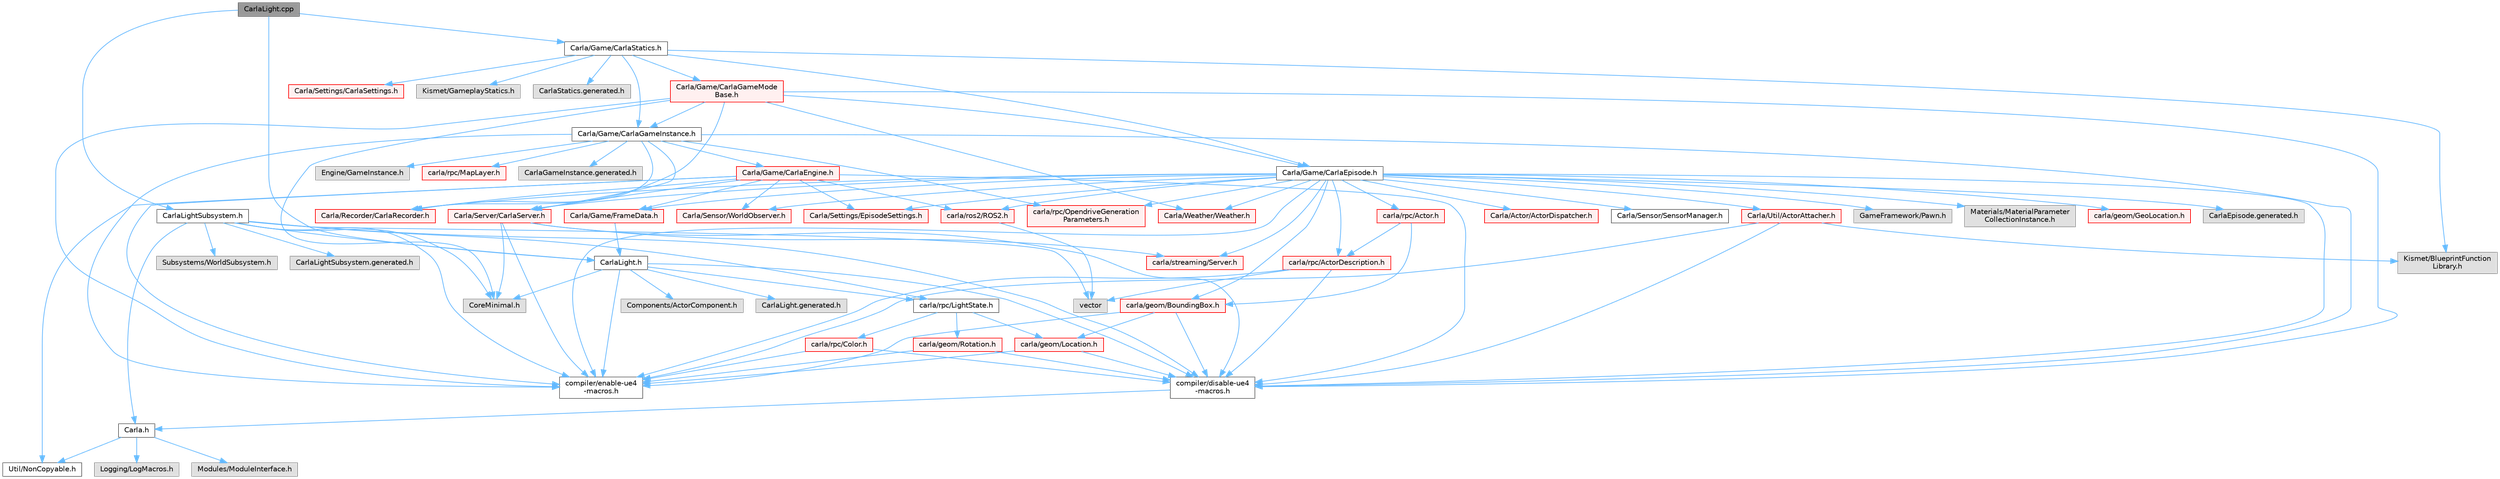 digraph "CarlaLight.cpp"
{
 // INTERACTIVE_SVG=YES
 // LATEX_PDF_SIZE
  bgcolor="transparent";
  edge [fontname=Helvetica,fontsize=10,labelfontname=Helvetica,labelfontsize=10];
  node [fontname=Helvetica,fontsize=10,shape=box,height=0.2,width=0.4];
  Node1 [id="Node000001",label="CarlaLight.cpp",height=0.2,width=0.4,color="gray40", fillcolor="grey60", style="filled", fontcolor="black",tooltip=" "];
  Node1 -> Node2 [id="edge1_Node000001_Node000002",color="steelblue1",style="solid",tooltip=" "];
  Node2 [id="Node000002",label="CarlaLight.h",height=0.2,width=0.4,color="grey40", fillcolor="white", style="filled",URL="$dc/d8e/CarlaLight_8h.html",tooltip=" "];
  Node2 -> Node3 [id="edge2_Node000002_Node000003",color="steelblue1",style="solid",tooltip=" "];
  Node3 [id="Node000003",label="compiler/disable-ue4\l-macros.h",height=0.2,width=0.4,color="grey40", fillcolor="white", style="filled",URL="$d2/d02/disable-ue4-macros_8h.html",tooltip=" "];
  Node3 -> Node4 [id="edge3_Node000003_Node000004",color="steelblue1",style="solid",tooltip=" "];
  Node4 [id="Node000004",label="Carla.h",height=0.2,width=0.4,color="grey40", fillcolor="white", style="filled",URL="$d7/d7d/Carla_8h.html",tooltip=" "];
  Node4 -> Node5 [id="edge4_Node000004_Node000005",color="steelblue1",style="solid",tooltip=" "];
  Node5 [id="Node000005",label="Util/NonCopyable.h",height=0.2,width=0.4,color="grey40", fillcolor="white", style="filled",URL="$d4/d57/Unreal_2CarlaUE4_2Plugins_2Carla_2Source_2Carla_2Util_2NonCopyable_8h.html",tooltip=" "];
  Node4 -> Node6 [id="edge5_Node000004_Node000006",color="steelblue1",style="solid",tooltip=" "];
  Node6 [id="Node000006",label="Logging/LogMacros.h",height=0.2,width=0.4,color="grey60", fillcolor="#E0E0E0", style="filled",tooltip=" "];
  Node4 -> Node7 [id="edge6_Node000004_Node000007",color="steelblue1",style="solid",tooltip=" "];
  Node7 [id="Node000007",label="Modules/ModuleInterface.h",height=0.2,width=0.4,color="grey60", fillcolor="#E0E0E0", style="filled",tooltip=" "];
  Node2 -> Node8 [id="edge7_Node000002_Node000008",color="steelblue1",style="solid",tooltip=" "];
  Node8 [id="Node000008",label="carla/rpc/LightState.h",height=0.2,width=0.4,color="grey40", fillcolor="white", style="filled",URL="$d4/daf/rpc_2LightState_8h.html",tooltip=" "];
  Node8 -> Node9 [id="edge8_Node000008_Node000009",color="steelblue1",style="solid",tooltip=" "];
  Node9 [id="Node000009",label="carla/geom/Location.h",height=0.2,width=0.4,color="red", fillcolor="#FFF0F0", style="filled",URL="$d9/d8b/geom_2Location_8h.html",tooltip=" "];
  Node9 -> Node30 [id="edge9_Node000009_Node000030",color="steelblue1",style="solid",tooltip=" "];
  Node30 [id="Node000030",label="compiler/enable-ue4\l-macros.h",height=0.2,width=0.4,color="grey40", fillcolor="white", style="filled",URL="$d9/da2/enable-ue4-macros_8h.html",tooltip=" "];
  Node9 -> Node3 [id="edge10_Node000009_Node000003",color="steelblue1",style="solid",tooltip=" "];
  Node8 -> Node32 [id="edge11_Node000008_Node000032",color="steelblue1",style="solid",tooltip=" "];
  Node32 [id="Node000032",label="carla/geom/Rotation.h",height=0.2,width=0.4,color="red", fillcolor="#FFF0F0", style="filled",URL="$d0/d8f/Rotation_8h.html",tooltip=" "];
  Node32 -> Node30 [id="edge12_Node000032_Node000030",color="steelblue1",style="solid",tooltip=" "];
  Node32 -> Node3 [id="edge13_Node000032_Node000003",color="steelblue1",style="solid",tooltip=" "];
  Node8 -> Node34 [id="edge14_Node000008_Node000034",color="steelblue1",style="solid",tooltip=" "];
  Node34 [id="Node000034",label="carla/rpc/Color.h",height=0.2,width=0.4,color="red", fillcolor="#FFF0F0", style="filled",URL="$d6/d74/rpc_2Color_8h.html",tooltip=" "];
  Node34 -> Node30 [id="edge15_Node000034_Node000030",color="steelblue1",style="solid",tooltip=" "];
  Node34 -> Node3 [id="edge16_Node000034_Node000003",color="steelblue1",style="solid",tooltip=" "];
  Node2 -> Node30 [id="edge17_Node000002_Node000030",color="steelblue1",style="solid",tooltip=" "];
  Node2 -> Node36 [id="edge18_Node000002_Node000036",color="steelblue1",style="solid",tooltip=" "];
  Node36 [id="Node000036",label="CoreMinimal.h",height=0.2,width=0.4,color="grey60", fillcolor="#E0E0E0", style="filled",tooltip=" "];
  Node2 -> Node37 [id="edge19_Node000002_Node000037",color="steelblue1",style="solid",tooltip=" "];
  Node37 [id="Node000037",label="Components/ActorComponent.h",height=0.2,width=0.4,color="grey60", fillcolor="#E0E0E0", style="filled",tooltip=" "];
  Node2 -> Node38 [id="edge20_Node000002_Node000038",color="steelblue1",style="solid",tooltip=" "];
  Node38 [id="Node000038",label="CarlaLight.generated.h",height=0.2,width=0.4,color="grey60", fillcolor="#E0E0E0", style="filled",tooltip=" "];
  Node1 -> Node39 [id="edge21_Node000001_Node000039",color="steelblue1",style="solid",tooltip=" "];
  Node39 [id="Node000039",label="CarlaLightSubsystem.h",height=0.2,width=0.4,color="grey40", fillcolor="white", style="filled",URL="$d1/d0d/CarlaLightSubsystem_8h.html",tooltip=" "];
  Node39 -> Node40 [id="edge22_Node000039_Node000040",color="steelblue1",style="solid",tooltip=" "];
  Node40 [id="Node000040",label="vector",height=0.2,width=0.4,color="grey60", fillcolor="#E0E0E0", style="filled",tooltip=" "];
  Node39 -> Node3 [id="edge23_Node000039_Node000003",color="steelblue1",style="solid",tooltip=" "];
  Node39 -> Node8 [id="edge24_Node000039_Node000008",color="steelblue1",style="solid",tooltip=" "];
  Node39 -> Node30 [id="edge25_Node000039_Node000030",color="steelblue1",style="solid",tooltip=" "];
  Node39 -> Node4 [id="edge26_Node000039_Node000004",color="steelblue1",style="solid",tooltip=" "];
  Node39 -> Node36 [id="edge27_Node000039_Node000036",color="steelblue1",style="solid",tooltip=" "];
  Node39 -> Node2 [id="edge28_Node000039_Node000002",color="steelblue1",style="solid",tooltip=" "];
  Node39 -> Node41 [id="edge29_Node000039_Node000041",color="steelblue1",style="solid",tooltip=" "];
  Node41 [id="Node000041",label="Subsystems/WorldSubsystem.h",height=0.2,width=0.4,color="grey60", fillcolor="#E0E0E0", style="filled",tooltip=" "];
  Node39 -> Node42 [id="edge30_Node000039_Node000042",color="steelblue1",style="solid",tooltip=" "];
  Node42 [id="Node000042",label="CarlaLightSubsystem.generated.h",height=0.2,width=0.4,color="grey60", fillcolor="#E0E0E0", style="filled",tooltip=" "];
  Node1 -> Node43 [id="edge31_Node000001_Node000043",color="steelblue1",style="solid",tooltip=" "];
  Node43 [id="Node000043",label="Carla/Game/CarlaStatics.h",height=0.2,width=0.4,color="grey40", fillcolor="white", style="filled",URL="$d9/dc8/CarlaStatics_8h.html",tooltip=" "];
  Node43 -> Node44 [id="edge32_Node000043_Node000044",color="steelblue1",style="solid",tooltip=" "];
  Node44 [id="Node000044",label="Carla/Game/CarlaEpisode.h",height=0.2,width=0.4,color="grey40", fillcolor="white", style="filled",URL="$de/db8/CarlaEpisode_8h.html",tooltip=" "];
  Node44 -> Node45 [id="edge33_Node000044_Node000045",color="steelblue1",style="solid",tooltip=" "];
  Node45 [id="Node000045",label="Carla/Actor/ActorDispatcher.h",height=0.2,width=0.4,color="red", fillcolor="#FFF0F0", style="filled",URL="$dc/ddc/ActorDispatcher_8h.html",tooltip=" "];
  Node44 -> Node217 [id="edge34_Node000044_Node000217",color="steelblue1",style="solid",tooltip=" "];
  Node217 [id="Node000217",label="Carla/Recorder/CarlaRecorder.h",height=0.2,width=0.4,color="red", fillcolor="#FFF0F0", style="filled",URL="$d9/d6a/CarlaRecorder_8h.html",tooltip=" "];
  Node44 -> Node248 [id="edge35_Node000044_Node000248",color="steelblue1",style="solid",tooltip=" "];
  Node248 [id="Node000248",label="Carla/Sensor/WorldObserver.h",height=0.2,width=0.4,color="red", fillcolor="#FFF0F0", style="filled",URL="$d8/deb/WorldObserver_8h.html",tooltip=" "];
  Node44 -> Node249 [id="edge36_Node000044_Node000249",color="steelblue1",style="solid",tooltip=" "];
  Node249 [id="Node000249",label="Carla/Server/CarlaServer.h",height=0.2,width=0.4,color="red", fillcolor="#FFF0F0", style="filled",URL="$d0/d35/CarlaServer_8h.html",tooltip=" "];
  Node249 -> Node36 [id="edge37_Node000249_Node000036",color="steelblue1",style="solid",tooltip=" "];
  Node249 -> Node3 [id="edge38_Node000249_Node000003",color="steelblue1",style="solid",tooltip=" "];
  Node249 -> Node261 [id="edge39_Node000249_Node000261",color="steelblue1",style="solid",tooltip=" "];
  Node261 [id="Node000261",label="carla/streaming/Server.h",height=0.2,width=0.4,color="red", fillcolor="#FFF0F0", style="filled",URL="$d8/df6/streaming_2Server_8h.html",tooltip=" "];
  Node249 -> Node30 [id="edge40_Node000249_Node000030",color="steelblue1",style="solid",tooltip=" "];
  Node44 -> Node265 [id="edge41_Node000044_Node000265",color="steelblue1",style="solid",tooltip=" "];
  Node265 [id="Node000265",label="Carla/Settings/EpisodeSettings.h",height=0.2,width=0.4,color="red", fillcolor="#FFF0F0", style="filled",URL="$d8/d64/Unreal_2CarlaUE4_2Plugins_2Carla_2Source_2Carla_2Settings_2EpisodeSettings_8h.html",tooltip=" "];
  Node44 -> Node267 [id="edge42_Node000044_Node000267",color="steelblue1",style="solid",tooltip=" "];
  Node267 [id="Node000267",label="Carla/Util/ActorAttacher.h",height=0.2,width=0.4,color="red", fillcolor="#FFF0F0", style="filled",URL="$d6/d68/ActorAttacher_8h.html",tooltip=" "];
  Node267 -> Node3 [id="edge43_Node000267_Node000003",color="steelblue1",style="solid",tooltip=" "];
  Node267 -> Node30 [id="edge44_Node000267_Node000030",color="steelblue1",style="solid",tooltip=" "];
  Node267 -> Node268 [id="edge45_Node000267_Node000268",color="steelblue1",style="solid",tooltip=" "];
  Node268 [id="Node000268",label="Kismet/BlueprintFunction\lLibrary.h",height=0.2,width=0.4,color="grey60", fillcolor="#E0E0E0", style="filled",tooltip=" "];
  Node44 -> Node270 [id="edge46_Node000044_Node000270",color="steelblue1",style="solid",tooltip=" "];
  Node270 [id="Node000270",label="Carla/Weather/Weather.h",height=0.2,width=0.4,color="red", fillcolor="#FFF0F0", style="filled",URL="$d5/d65/Weather_8h.html",tooltip=" "];
  Node44 -> Node274 [id="edge47_Node000044_Node000274",color="steelblue1",style="solid",tooltip=" "];
  Node274 [id="Node000274",label="Carla/Game/FrameData.h",height=0.2,width=0.4,color="red", fillcolor="#FFF0F0", style="filled",URL="$d2/df1/FrameData_8h.html",tooltip=" "];
  Node274 -> Node2 [id="edge48_Node000274_Node000002",color="steelblue1",style="solid",tooltip=" "];
  Node44 -> Node328 [id="edge49_Node000044_Node000328",color="steelblue1",style="solid",tooltip=" "];
  Node328 [id="Node000328",label="Carla/Sensor/SensorManager.h",height=0.2,width=0.4,color="grey40", fillcolor="white", style="filled",URL="$dc/dbf/SensorManager_8h.html",tooltip=" "];
  Node44 -> Node329 [id="edge50_Node000044_Node000329",color="steelblue1",style="solid",tooltip=" "];
  Node329 [id="Node000329",label="GameFramework/Pawn.h",height=0.2,width=0.4,color="grey60", fillcolor="#E0E0E0", style="filled",tooltip=" "];
  Node44 -> Node330 [id="edge51_Node000044_Node000330",color="steelblue1",style="solid",tooltip=" "];
  Node330 [id="Node000330",label="Materials/MaterialParameter\lCollectionInstance.h",height=0.2,width=0.4,color="grey60", fillcolor="#E0E0E0", style="filled",tooltip=" "];
  Node44 -> Node3 [id="edge52_Node000044_Node000003",color="steelblue1",style="solid",tooltip=" "];
  Node44 -> Node63 [id="edge53_Node000044_Node000063",color="steelblue1",style="solid",tooltip=" "];
  Node63 [id="Node000063",label="carla/geom/BoundingBox.h",height=0.2,width=0.4,color="red", fillcolor="#FFF0F0", style="filled",URL="$d2/dfe/LibCarla_2source_2carla_2geom_2BoundingBox_8h.html",tooltip=" "];
  Node63 -> Node9 [id="edge54_Node000063_Node000009",color="steelblue1",style="solid",tooltip=" "];
  Node63 -> Node30 [id="edge55_Node000063_Node000030",color="steelblue1",style="solid",tooltip=" "];
  Node63 -> Node3 [id="edge56_Node000063_Node000003",color="steelblue1",style="solid",tooltip=" "];
  Node44 -> Node126 [id="edge57_Node000044_Node000126",color="steelblue1",style="solid",tooltip=" "];
  Node126 [id="Node000126",label="carla/geom/GeoLocation.h",height=0.2,width=0.4,color="red", fillcolor="#FFF0F0", style="filled",URL="$d7/d86/GeoLocation_8h.html",tooltip=" "];
  Node44 -> Node104 [id="edge58_Node000044_Node000104",color="steelblue1",style="solid",tooltip=" "];
  Node104 [id="Node000104",label="carla/ros2/ROS2.h",height=0.2,width=0.4,color="red", fillcolor="#FFF0F0", style="filled",URL="$da/db8/ROS2_8h.html",tooltip=" "];
  Node104 -> Node40 [id="edge59_Node000104_Node000040",color="steelblue1",style="solid",tooltip=" "];
  Node44 -> Node62 [id="edge60_Node000044_Node000062",color="steelblue1",style="solid",tooltip=" "];
  Node62 [id="Node000062",label="carla/rpc/Actor.h",height=0.2,width=0.4,color="red", fillcolor="#FFF0F0", style="filled",URL="$d8/d73/rpc_2Actor_8h.html",tooltip=" "];
  Node62 -> Node63 [id="edge61_Node000062_Node000063",color="steelblue1",style="solid",tooltip=" "];
  Node62 -> Node69 [id="edge62_Node000062_Node000069",color="steelblue1",style="solid",tooltip=" "];
  Node69 [id="Node000069",label="carla/rpc/ActorDescription.h",height=0.2,width=0.4,color="red", fillcolor="#FFF0F0", style="filled",URL="$d9/db9/LibCarla_2source_2carla_2rpc_2ActorDescription_8h.html",tooltip=" "];
  Node69 -> Node40 [id="edge63_Node000069_Node000040",color="steelblue1",style="solid",tooltip=" "];
  Node69 -> Node30 [id="edge64_Node000069_Node000030",color="steelblue1",style="solid",tooltip=" "];
  Node69 -> Node3 [id="edge65_Node000069_Node000003",color="steelblue1",style="solid",tooltip=" "];
  Node44 -> Node69 [id="edge66_Node000044_Node000069",color="steelblue1",style="solid",tooltip=" "];
  Node44 -> Node319 [id="edge67_Node000044_Node000319",color="steelblue1",style="solid",tooltip=" "];
  Node319 [id="Node000319",label="carla/rpc/OpendriveGeneration\lParameters.h",height=0.2,width=0.4,color="red", fillcolor="#FFF0F0", style="filled",URL="$d9/d3b/OpendriveGenerationParameters_8h.html",tooltip=" "];
  Node44 -> Node261 [id="edge68_Node000044_Node000261",color="steelblue1",style="solid",tooltip=" "];
  Node44 -> Node30 [id="edge69_Node000044_Node000030",color="steelblue1",style="solid",tooltip=" "];
  Node44 -> Node331 [id="edge70_Node000044_Node000331",color="steelblue1",style="solid",tooltip=" "];
  Node331 [id="Node000331",label="CarlaEpisode.generated.h",height=0.2,width=0.4,color="grey60", fillcolor="#E0E0E0", style="filled",tooltip=" "];
  Node43 -> Node332 [id="edge71_Node000043_Node000332",color="steelblue1",style="solid",tooltip=" "];
  Node332 [id="Node000332",label="Carla/Game/CarlaGameInstance.h",height=0.2,width=0.4,color="grey40", fillcolor="white", style="filled",URL="$d2/dba/CarlaGameInstance_8h.html",tooltip=" "];
  Node332 -> Node333 [id="edge72_Node000332_Node000333",color="steelblue1",style="solid",tooltip=" "];
  Node333 [id="Node000333",label="Engine/GameInstance.h",height=0.2,width=0.4,color="grey60", fillcolor="#E0E0E0", style="filled",tooltip=" "];
  Node332 -> Node334 [id="edge73_Node000332_Node000334",color="steelblue1",style="solid",tooltip=" "];
  Node334 [id="Node000334",label="Carla/Game/CarlaEngine.h",height=0.2,width=0.4,color="red", fillcolor="#FFF0F0", style="filled",URL="$d0/d11/CarlaEngine_8h.html",tooltip=" "];
  Node334 -> Node217 [id="edge74_Node000334_Node000217",color="steelblue1",style="solid",tooltip=" "];
  Node334 -> Node248 [id="edge75_Node000334_Node000248",color="steelblue1",style="solid",tooltip=" "];
  Node334 -> Node249 [id="edge76_Node000334_Node000249",color="steelblue1",style="solid",tooltip=" "];
  Node334 -> Node265 [id="edge77_Node000334_Node000265",color="steelblue1",style="solid",tooltip=" "];
  Node334 -> Node5 [id="edge78_Node000334_Node000005",color="steelblue1",style="solid",tooltip=" "];
  Node334 -> Node274 [id="edge79_Node000334_Node000274",color="steelblue1",style="solid",tooltip=" "];
  Node334 -> Node3 [id="edge80_Node000334_Node000003",color="steelblue1",style="solid",tooltip=" "];
  Node334 -> Node104 [id="edge81_Node000334_Node000104",color="steelblue1",style="solid",tooltip=" "];
  Node334 -> Node30 [id="edge82_Node000334_Node000030",color="steelblue1",style="solid",tooltip=" "];
  Node332 -> Node217 [id="edge83_Node000332_Node000217",color="steelblue1",style="solid",tooltip=" "];
  Node332 -> Node249 [id="edge84_Node000332_Node000249",color="steelblue1",style="solid",tooltip=" "];
  Node332 -> Node3 [id="edge85_Node000332_Node000003",color="steelblue1",style="solid",tooltip=" "];
  Node332 -> Node339 [id="edge86_Node000332_Node000339",color="steelblue1",style="solid",tooltip=" "];
  Node339 [id="Node000339",label="carla/rpc/MapLayer.h",height=0.2,width=0.4,color="red", fillcolor="#FFF0F0", style="filled",URL="$d0/dc2/MapLayer_8h.html",tooltip=" "];
  Node332 -> Node319 [id="edge87_Node000332_Node000319",color="steelblue1",style="solid",tooltip=" "];
  Node332 -> Node30 [id="edge88_Node000332_Node000030",color="steelblue1",style="solid",tooltip=" "];
  Node332 -> Node340 [id="edge89_Node000332_Node000340",color="steelblue1",style="solid",tooltip=" "];
  Node340 [id="Node000340",label="CarlaGameInstance.generated.h",height=0.2,width=0.4,color="grey60", fillcolor="#E0E0E0", style="filled",tooltip=" "];
  Node43 -> Node341 [id="edge90_Node000043_Node000341",color="steelblue1",style="solid",tooltip=" "];
  Node341 [id="Node000341",label="Carla/Game/CarlaGameMode\lBase.h",height=0.2,width=0.4,color="red", fillcolor="#FFF0F0", style="filled",URL="$d3/d49/CarlaGameModeBase_8h.html",tooltip=" "];
  Node341 -> Node36 [id="edge91_Node000341_Node000036",color="steelblue1",style="solid",tooltip=" "];
  Node341 -> Node3 [id="edge92_Node000341_Node000003",color="steelblue1",style="solid",tooltip=" "];
  Node341 -> Node30 [id="edge93_Node000341_Node000030",color="steelblue1",style="solid",tooltip=" "];
  Node341 -> Node44 [id="edge94_Node000341_Node000044",color="steelblue1",style="solid",tooltip=" "];
  Node341 -> Node332 [id="edge95_Node000341_Node000332",color="steelblue1",style="solid",tooltip=" "];
  Node341 -> Node217 [id="edge96_Node000341_Node000217",color="steelblue1",style="solid",tooltip=" "];
  Node341 -> Node270 [id="edge97_Node000341_Node000270",color="steelblue1",style="solid",tooltip=" "];
  Node43 -> Node390 [id="edge98_Node000043_Node000390",color="steelblue1",style="solid",tooltip=" "];
  Node390 [id="Node000390",label="Carla/Settings/CarlaSettings.h",height=0.2,width=0.4,color="red", fillcolor="#FFF0F0", style="filled",URL="$d3/d4e/CarlaSettings_8h.html",tooltip=" "];
  Node43 -> Node392 [id="edge99_Node000043_Node000392",color="steelblue1",style="solid",tooltip=" "];
  Node392 [id="Node000392",label="Kismet/GameplayStatics.h",height=0.2,width=0.4,color="grey60", fillcolor="#E0E0E0", style="filled",tooltip=" "];
  Node43 -> Node268 [id="edge100_Node000043_Node000268",color="steelblue1",style="solid",tooltip=" "];
  Node43 -> Node393 [id="edge101_Node000043_Node000393",color="steelblue1",style="solid",tooltip=" "];
  Node393 [id="Node000393",label="CarlaStatics.generated.h",height=0.2,width=0.4,color="grey60", fillcolor="#E0E0E0", style="filled",tooltip=" "];
}
